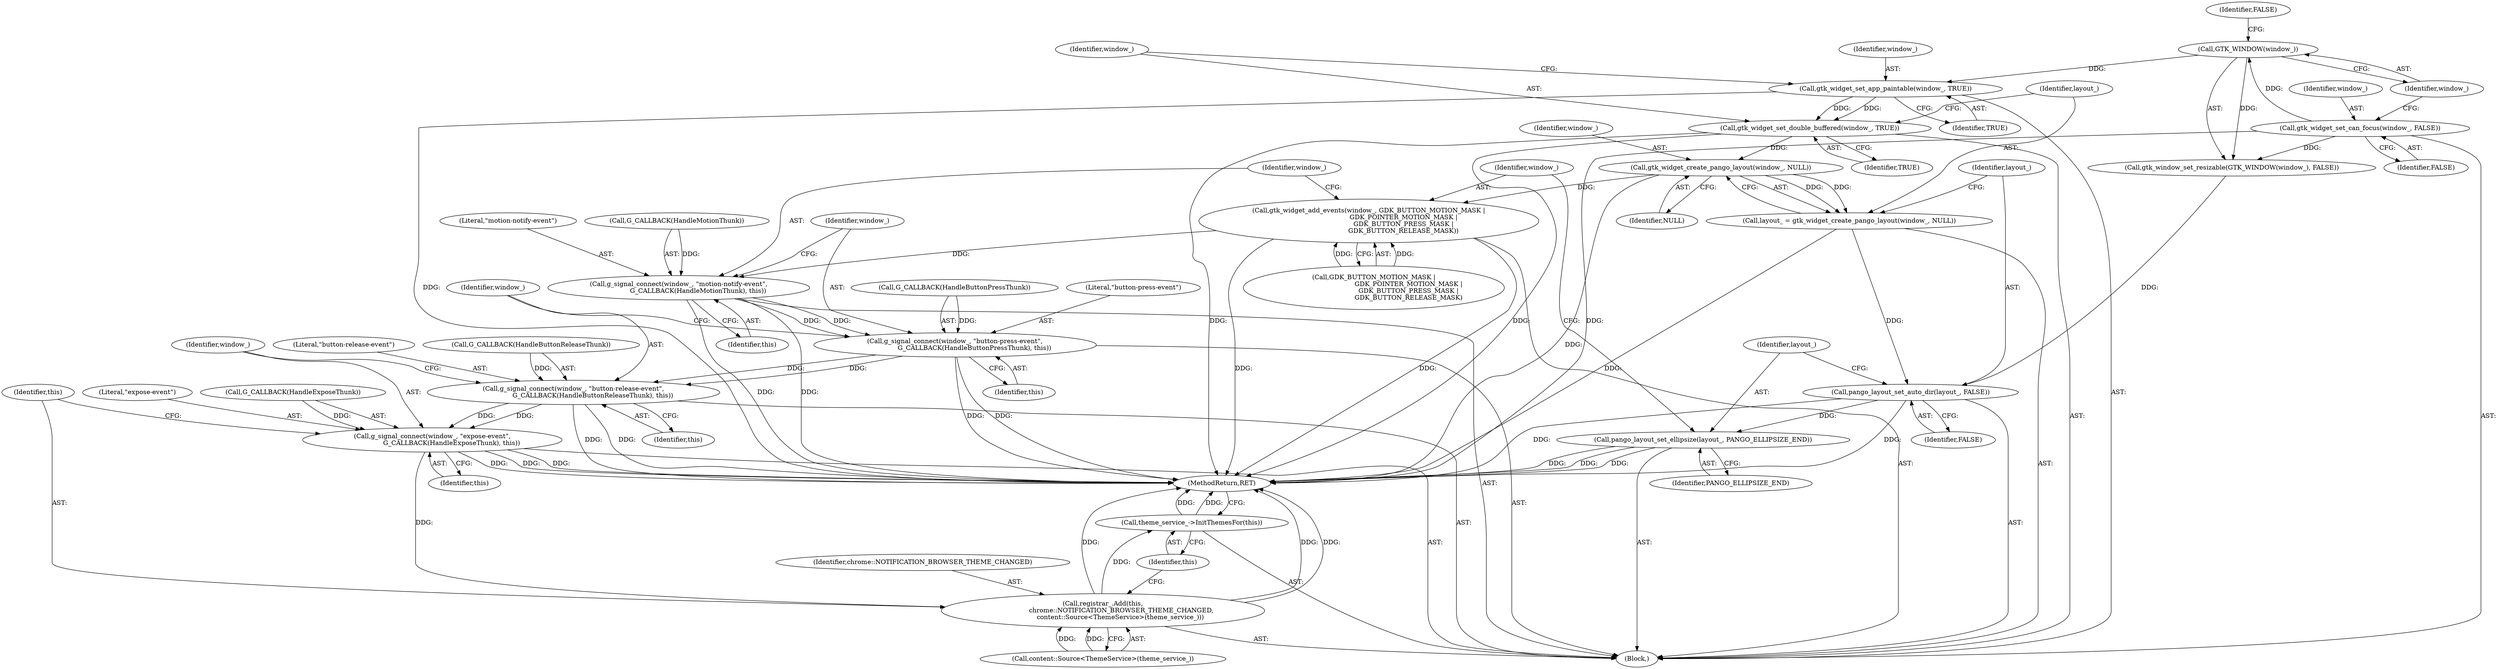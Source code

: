 digraph "1_Chrome_9fe90fe465e046a219411b192d8b08086faae39c@API" {
"1000121" [label="(Call,gtk_widget_create_pango_layout(window_, NULL))"];
"1000116" [label="(Call,gtk_widget_set_double_buffered(window_, TRUE))"];
"1000113" [label="(Call,gtk_widget_set_app_paintable(window_, TRUE))"];
"1000110" [label="(Call,GTK_WINDOW(window_))"];
"1000106" [label="(Call,gtk_widget_set_can_focus(window_, FALSE))"];
"1000119" [label="(Call,layout_ = gtk_widget_create_pango_layout(window_, NULL))"];
"1000124" [label="(Call,pango_layout_set_auto_dir(layout_, FALSE))"];
"1000127" [label="(Call,pango_layout_set_ellipsize(layout_, PANGO_ELLIPSIZE_END))"];
"1000130" [label="(Call,gtk_widget_add_events(window_, GDK_BUTTON_MOTION_MASK |\n                                  GDK_POINTER_MOTION_MASK |\n                                  GDK_BUTTON_PRESS_MASK |\n                                  GDK_BUTTON_RELEASE_MASK))"];
"1000139" [label="(Call,g_signal_connect(window_, \"motion-notify-event\",\n                   G_CALLBACK(HandleMotionThunk), this))"];
"1000145" [label="(Call,g_signal_connect(window_, \"button-press-event\",\n                   G_CALLBACK(HandleButtonPressThunk), this))"];
"1000151" [label="(Call,g_signal_connect(window_, \"button-release-event\",\n                   G_CALLBACK(HandleButtonReleaseThunk), this))"];
"1000157" [label="(Call,g_signal_connect(window_, \"expose-event\",\n                   G_CALLBACK(HandleExposeThunk), this))"];
"1000163" [label="(Call,registrar_.Add(this,\n                  chrome::NOTIFICATION_BROWSER_THEME_CHANGED,\n                 content::Source<ThemeService>(theme_service_)))"];
"1000171" [label="(Call,theme_service_->InitThemesFor(this))"];
"1000173" [label="(MethodReturn,RET)"];
"1000116" [label="(Call,gtk_widget_set_double_buffered(window_, TRUE))"];
"1000124" [label="(Call,pango_layout_set_auto_dir(layout_, FALSE))"];
"1000156" [label="(Identifier,this)"];
"1000114" [label="(Identifier,window_)"];
"1000128" [label="(Identifier,layout_)"];
"1000150" [label="(Identifier,this)"];
"1000141" [label="(Literal,\"motion-notify-event\")"];
"1000118" [label="(Identifier,TRUE)"];
"1000123" [label="(Identifier,NULL)"];
"1000125" [label="(Identifier,layout_)"];
"1000152" [label="(Identifier,window_)"];
"1000115" [label="(Identifier,TRUE)"];
"1000166" [label="(Call,content::Source<ThemeService>(theme_service_))"];
"1000119" [label="(Call,layout_ = gtk_widget_create_pango_layout(window_, NULL))"];
"1000164" [label="(Identifier,this)"];
"1000159" [label="(Literal,\"expose-event\")"];
"1000120" [label="(Identifier,layout_)"];
"1000140" [label="(Identifier,window_)"];
"1000105" [label="(Block,)"];
"1000110" [label="(Call,GTK_WINDOW(window_))"];
"1000142" [label="(Call,G_CALLBACK(HandleMotionThunk))"];
"1000162" [label="(Identifier,this)"];
"1000129" [label="(Identifier,PANGO_ELLIPSIZE_END)"];
"1000145" [label="(Call,g_signal_connect(window_, \"button-press-event\",\n                   G_CALLBACK(HandleButtonPressThunk), this))"];
"1000171" [label="(Call,theme_service_->InitThemesFor(this))"];
"1000157" [label="(Call,g_signal_connect(window_, \"expose-event\",\n                   G_CALLBACK(HandleExposeThunk), this))"];
"1000108" [label="(Identifier,FALSE)"];
"1000127" [label="(Call,pango_layout_set_ellipsize(layout_, PANGO_ELLIPSIZE_END))"];
"1000126" [label="(Identifier,FALSE)"];
"1000130" [label="(Call,gtk_widget_add_events(window_, GDK_BUTTON_MOTION_MASK |\n                                  GDK_POINTER_MOTION_MASK |\n                                  GDK_BUTTON_PRESS_MASK |\n                                  GDK_BUTTON_RELEASE_MASK))"];
"1000144" [label="(Identifier,this)"];
"1000117" [label="(Identifier,window_)"];
"1000107" [label="(Identifier,window_)"];
"1000146" [label="(Identifier,window_)"];
"1000121" [label="(Call,gtk_widget_create_pango_layout(window_, NULL))"];
"1000112" [label="(Identifier,FALSE)"];
"1000111" [label="(Identifier,window_)"];
"1000106" [label="(Call,gtk_widget_set_can_focus(window_, FALSE))"];
"1000139" [label="(Call,g_signal_connect(window_, \"motion-notify-event\",\n                   G_CALLBACK(HandleMotionThunk), this))"];
"1000158" [label="(Identifier,window_)"];
"1000148" [label="(Call,G_CALLBACK(HandleButtonPressThunk))"];
"1000163" [label="(Call,registrar_.Add(this,\n                  chrome::NOTIFICATION_BROWSER_THEME_CHANGED,\n                 content::Source<ThemeService>(theme_service_)))"];
"1000113" [label="(Call,gtk_widget_set_app_paintable(window_, TRUE))"];
"1000153" [label="(Literal,\"button-release-event\")"];
"1000109" [label="(Call,gtk_window_set_resizable(GTK_WINDOW(window_), FALSE))"];
"1000132" [label="(Call,GDK_BUTTON_MOTION_MASK |\n                                  GDK_POINTER_MOTION_MASK |\n                                  GDK_BUTTON_PRESS_MASK |\n                                  GDK_BUTTON_RELEASE_MASK)"];
"1000154" [label="(Call,G_CALLBACK(HandleButtonReleaseThunk))"];
"1000122" [label="(Identifier,window_)"];
"1000172" [label="(Identifier,this)"];
"1000147" [label="(Literal,\"button-press-event\")"];
"1000160" [label="(Call,G_CALLBACK(HandleExposeThunk))"];
"1000131" [label="(Identifier,window_)"];
"1000151" [label="(Call,g_signal_connect(window_, \"button-release-event\",\n                   G_CALLBACK(HandleButtonReleaseThunk), this))"];
"1000165" [label="(Identifier,chrome::NOTIFICATION_BROWSER_THEME_CHANGED)"];
"1000121" -> "1000119"  [label="AST: "];
"1000121" -> "1000123"  [label="CFG: "];
"1000122" -> "1000121"  [label="AST: "];
"1000123" -> "1000121"  [label="AST: "];
"1000119" -> "1000121"  [label="CFG: "];
"1000121" -> "1000173"  [label="DDG: "];
"1000121" -> "1000119"  [label="DDG: "];
"1000121" -> "1000119"  [label="DDG: "];
"1000116" -> "1000121"  [label="DDG: "];
"1000121" -> "1000130"  [label="DDG: "];
"1000116" -> "1000105"  [label="AST: "];
"1000116" -> "1000118"  [label="CFG: "];
"1000117" -> "1000116"  [label="AST: "];
"1000118" -> "1000116"  [label="AST: "];
"1000120" -> "1000116"  [label="CFG: "];
"1000116" -> "1000173"  [label="DDG: "];
"1000116" -> "1000173"  [label="DDG: "];
"1000113" -> "1000116"  [label="DDG: "];
"1000113" -> "1000116"  [label="DDG: "];
"1000113" -> "1000105"  [label="AST: "];
"1000113" -> "1000115"  [label="CFG: "];
"1000114" -> "1000113"  [label="AST: "];
"1000115" -> "1000113"  [label="AST: "];
"1000117" -> "1000113"  [label="CFG: "];
"1000113" -> "1000173"  [label="DDG: "];
"1000110" -> "1000113"  [label="DDG: "];
"1000110" -> "1000109"  [label="AST: "];
"1000110" -> "1000111"  [label="CFG: "];
"1000111" -> "1000110"  [label="AST: "];
"1000112" -> "1000110"  [label="CFG: "];
"1000110" -> "1000109"  [label="DDG: "];
"1000106" -> "1000110"  [label="DDG: "];
"1000106" -> "1000105"  [label="AST: "];
"1000106" -> "1000108"  [label="CFG: "];
"1000107" -> "1000106"  [label="AST: "];
"1000108" -> "1000106"  [label="AST: "];
"1000111" -> "1000106"  [label="CFG: "];
"1000106" -> "1000173"  [label="DDG: "];
"1000106" -> "1000109"  [label="DDG: "];
"1000119" -> "1000105"  [label="AST: "];
"1000120" -> "1000119"  [label="AST: "];
"1000125" -> "1000119"  [label="CFG: "];
"1000119" -> "1000173"  [label="DDG: "];
"1000119" -> "1000124"  [label="DDG: "];
"1000124" -> "1000105"  [label="AST: "];
"1000124" -> "1000126"  [label="CFG: "];
"1000125" -> "1000124"  [label="AST: "];
"1000126" -> "1000124"  [label="AST: "];
"1000128" -> "1000124"  [label="CFG: "];
"1000124" -> "1000173"  [label="DDG: "];
"1000124" -> "1000173"  [label="DDG: "];
"1000109" -> "1000124"  [label="DDG: "];
"1000124" -> "1000127"  [label="DDG: "];
"1000127" -> "1000105"  [label="AST: "];
"1000127" -> "1000129"  [label="CFG: "];
"1000128" -> "1000127"  [label="AST: "];
"1000129" -> "1000127"  [label="AST: "];
"1000131" -> "1000127"  [label="CFG: "];
"1000127" -> "1000173"  [label="DDG: "];
"1000127" -> "1000173"  [label="DDG: "];
"1000127" -> "1000173"  [label="DDG: "];
"1000130" -> "1000105"  [label="AST: "];
"1000130" -> "1000132"  [label="CFG: "];
"1000131" -> "1000130"  [label="AST: "];
"1000132" -> "1000130"  [label="AST: "];
"1000140" -> "1000130"  [label="CFG: "];
"1000130" -> "1000173"  [label="DDG: "];
"1000130" -> "1000173"  [label="DDG: "];
"1000132" -> "1000130"  [label="DDG: "];
"1000132" -> "1000130"  [label="DDG: "];
"1000130" -> "1000139"  [label="DDG: "];
"1000139" -> "1000105"  [label="AST: "];
"1000139" -> "1000144"  [label="CFG: "];
"1000140" -> "1000139"  [label="AST: "];
"1000141" -> "1000139"  [label="AST: "];
"1000142" -> "1000139"  [label="AST: "];
"1000144" -> "1000139"  [label="AST: "];
"1000146" -> "1000139"  [label="CFG: "];
"1000139" -> "1000173"  [label="DDG: "];
"1000139" -> "1000173"  [label="DDG: "];
"1000142" -> "1000139"  [label="DDG: "];
"1000139" -> "1000145"  [label="DDG: "];
"1000139" -> "1000145"  [label="DDG: "];
"1000145" -> "1000105"  [label="AST: "];
"1000145" -> "1000150"  [label="CFG: "];
"1000146" -> "1000145"  [label="AST: "];
"1000147" -> "1000145"  [label="AST: "];
"1000148" -> "1000145"  [label="AST: "];
"1000150" -> "1000145"  [label="AST: "];
"1000152" -> "1000145"  [label="CFG: "];
"1000145" -> "1000173"  [label="DDG: "];
"1000145" -> "1000173"  [label="DDG: "];
"1000148" -> "1000145"  [label="DDG: "];
"1000145" -> "1000151"  [label="DDG: "];
"1000145" -> "1000151"  [label="DDG: "];
"1000151" -> "1000105"  [label="AST: "];
"1000151" -> "1000156"  [label="CFG: "];
"1000152" -> "1000151"  [label="AST: "];
"1000153" -> "1000151"  [label="AST: "];
"1000154" -> "1000151"  [label="AST: "];
"1000156" -> "1000151"  [label="AST: "];
"1000158" -> "1000151"  [label="CFG: "];
"1000151" -> "1000173"  [label="DDG: "];
"1000151" -> "1000173"  [label="DDG: "];
"1000154" -> "1000151"  [label="DDG: "];
"1000151" -> "1000157"  [label="DDG: "];
"1000151" -> "1000157"  [label="DDG: "];
"1000157" -> "1000105"  [label="AST: "];
"1000157" -> "1000162"  [label="CFG: "];
"1000158" -> "1000157"  [label="AST: "];
"1000159" -> "1000157"  [label="AST: "];
"1000160" -> "1000157"  [label="AST: "];
"1000162" -> "1000157"  [label="AST: "];
"1000164" -> "1000157"  [label="CFG: "];
"1000157" -> "1000173"  [label="DDG: "];
"1000157" -> "1000173"  [label="DDG: "];
"1000157" -> "1000173"  [label="DDG: "];
"1000160" -> "1000157"  [label="DDG: "];
"1000157" -> "1000163"  [label="DDG: "];
"1000163" -> "1000105"  [label="AST: "];
"1000163" -> "1000166"  [label="CFG: "];
"1000164" -> "1000163"  [label="AST: "];
"1000165" -> "1000163"  [label="AST: "];
"1000166" -> "1000163"  [label="AST: "];
"1000172" -> "1000163"  [label="CFG: "];
"1000163" -> "1000173"  [label="DDG: "];
"1000163" -> "1000173"  [label="DDG: "];
"1000163" -> "1000173"  [label="DDG: "];
"1000166" -> "1000163"  [label="DDG: "];
"1000166" -> "1000163"  [label="DDG: "];
"1000163" -> "1000171"  [label="DDG: "];
"1000171" -> "1000105"  [label="AST: "];
"1000171" -> "1000172"  [label="CFG: "];
"1000172" -> "1000171"  [label="AST: "];
"1000173" -> "1000171"  [label="CFG: "];
"1000171" -> "1000173"  [label="DDG: "];
"1000171" -> "1000173"  [label="DDG: "];
}
